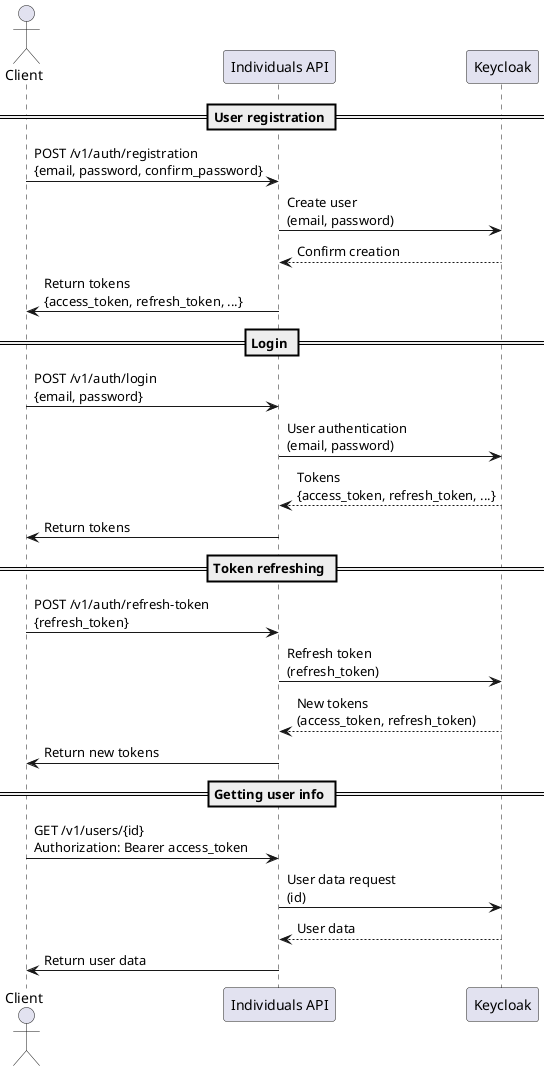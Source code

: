 @startuml
actor Client
participant "Individuals API" as API
participant "Keycloak" as KC

== User registration ==
Client -> API: POST /v1/auth/registration\n{email, password, confirm_password}
API -> KC: Create user\n(email, password)
KC --> API: Confirm creation
API -> Client: Return tokens\n{access_token, refresh_token, ...}

== Login ==
Client -> API: POST /v1/auth/login\n{email, password}
API -> KC: User authentication\n(email, password)
KC --> API: Tokens\n{access_token, refresh_token, ...}
API -> Client: Return tokens

== Token refreshing ==
Client -> API: POST /v1/auth/refresh-token\n{refresh_token}
API -> KC: Refresh token\n(refresh_token)
KC --> API: New tokens\n(access_token, refresh_token)
API -> Client: Return new tokens

== Getting user info ==
Client -> API: GET /v1/users/{id}\nAuthorization: Bearer access_token
API -> KC: User data request\n(id)
KC --> API: User data
API -> Client: Return user data
@enduml